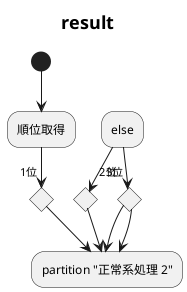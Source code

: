@startuml
title <size:18>result</size>

(*) --> "順位取得"

--> if "1位" then
-->partition "正常系処理 2"
elseif "2位" then
-->partition "正常系処理 2"
elseif "3位" then
-->partition "正常系処理 2"
else
-->partition "正常系処理 2"
endif
@enduml